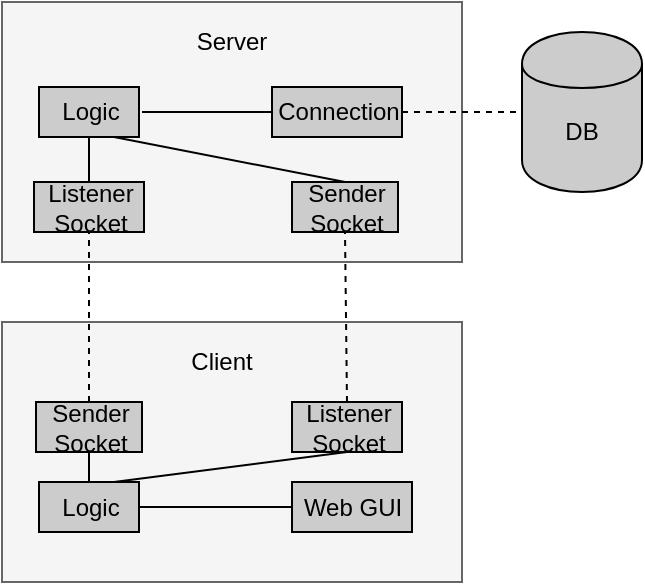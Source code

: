 <mxfile version="12.1.0" type="device" pages="1"><diagram id="nbPrBlXAhHx7ZOEaX-aQ" name="Page-1"><mxGraphModel dx="281" dy="161" grid="1" gridSize="10" guides="1" tooltips="1" connect="1" arrows="1" fold="1" page="1" pageScale="1" pageWidth="827" pageHeight="1169" math="0" shadow="0"><root><mxCell id="0"/><mxCell id="1" parent="0"/><mxCell id="XtGIxwQMlPHV1xRNQAs1-3" value="" style="rounded=0;whiteSpace=wrap;html=1;fillColor=#f5f5f5;strokeColor=#666666;fontColor=#333333;" vertex="1" parent="1"><mxGeometry x="30" y="40" width="230" height="130" as="geometry"/></mxCell><mxCell id="XtGIxwQMlPHV1xRNQAs1-4" value="Server" style="text;html=1;strokeColor=none;fillColor=none;align=center;verticalAlign=middle;whiteSpace=wrap;rounded=0;" vertex="1" parent="1"><mxGeometry x="125" y="50" width="40" height="20" as="geometry"/></mxCell><mxCell id="XtGIxwQMlPHV1xRNQAs1-15" value="" style="endArrow=none;dashed=1;html=1;exitX=1;exitY=0.5;exitDx=0;exitDy=0;" edge="1" parent="1" source="XtGIxwQMlPHV1xRNQAs1-28"><mxGeometry width="50" height="50" relative="1" as="geometry"><mxPoint x="235" y="95" as="sourcePoint"/><mxPoint x="290" y="95" as="targetPoint"/></mxGeometry></mxCell><mxCell id="XtGIxwQMlPHV1xRNQAs1-16" value="" style="shape=cylinder;whiteSpace=wrap;html=1;boundedLbl=1;backgroundOutline=1;fillColor=#CCCCCC;" vertex="1" parent="1"><mxGeometry x="290" y="55" width="60" height="80" as="geometry"/></mxCell><mxCell id="XtGIxwQMlPHV1xRNQAs1-17" value="DB" style="text;html=1;strokeColor=none;fillColor=none;align=center;verticalAlign=middle;whiteSpace=wrap;rounded=0;" vertex="1" parent="1"><mxGeometry x="300" y="95" width="40" height="20" as="geometry"/></mxCell><mxCell id="XtGIxwQMlPHV1xRNQAs1-18" value="" style="endArrow=none;html=1;exitX=1;exitY=0.5;exitDx=0;exitDy=0;" edge="1" parent="1"><mxGeometry width="50" height="50" relative="1" as="geometry"><mxPoint x="100" y="95" as="sourcePoint"/><mxPoint x="165" y="95" as="targetPoint"/></mxGeometry></mxCell><mxCell id="XtGIxwQMlPHV1xRNQAs1-19" value="" style="rounded=0;whiteSpace=wrap;html=1;fillColor=#f5f5f5;strokeColor=#666666;fontColor=#333333;" vertex="1" parent="1"><mxGeometry x="30" y="200" width="230" height="130" as="geometry"/></mxCell><mxCell id="XtGIxwQMlPHV1xRNQAs1-20" value="Client" style="text;html=1;strokeColor=none;fillColor=none;align=center;verticalAlign=middle;whiteSpace=wrap;rounded=0;" vertex="1" parent="1"><mxGeometry x="120" y="210" width="40" height="20" as="geometry"/></mxCell><mxCell id="XtGIxwQMlPHV1xRNQAs1-27" value="Logic" style="html=1;fillColor=#CCCCCC;" vertex="1" parent="1"><mxGeometry x="48.5" y="82.5" width="50" height="25" as="geometry"/></mxCell><mxCell id="XtGIxwQMlPHV1xRNQAs1-28" value="Connection" style="html=1;fillColor=#CCCCCC;" vertex="1" parent="1"><mxGeometry x="165" y="82.5" width="65" height="25" as="geometry"/></mxCell><mxCell id="XtGIxwQMlPHV1xRNQAs1-30" value="Logic" style="html=1;fillColor=#CCCCCC;" vertex="1" parent="1"><mxGeometry x="48.5" y="280" width="50" height="25" as="geometry"/></mxCell><mxCell id="XtGIxwQMlPHV1xRNQAs1-31" value="Web GUI" style="html=1;fillColor=#CCCCCC;" vertex="1" parent="1"><mxGeometry x="175" y="280" width="60" height="25" as="geometry"/></mxCell><mxCell id="XtGIxwQMlPHV1xRNQAs1-32" value="Listener&lt;br&gt;Socket" style="html=1;fillColor=#CCCCCC;" vertex="1" parent="1"><mxGeometry x="175" y="240" width="55" height="25" as="geometry"/></mxCell><mxCell id="XtGIxwQMlPHV1xRNQAs1-35" value="Sender&lt;br&gt;Socket" style="html=1;fillColor=#CCCCCC;" vertex="1" parent="1"><mxGeometry x="47" y="240" width="53" height="25" as="geometry"/></mxCell><mxCell id="XtGIxwQMlPHV1xRNQAs1-36" value="Listener&lt;br&gt;Socket" style="html=1;fillColor=#CCCCCC;" vertex="1" parent="1"><mxGeometry x="46" y="130" width="55" height="25" as="geometry"/></mxCell><mxCell id="XtGIxwQMlPHV1xRNQAs1-37" value="Sender&lt;br&gt;Socket" style="html=1;fillColor=#CCCCCC;" vertex="1" parent="1"><mxGeometry x="175" y="130" width="53" height="25" as="geometry"/></mxCell><mxCell id="XtGIxwQMlPHV1xRNQAs1-38" value="" style="endArrow=none;dashed=1;html=1;exitX=0.5;exitY=0;exitDx=0;exitDy=0;entryX=0.5;entryY=1;entryDx=0;entryDy=0;" edge="1" parent="1" source="XtGIxwQMlPHV1xRNQAs1-35" target="XtGIxwQMlPHV1xRNQAs1-36"><mxGeometry width="50" height="50" relative="1" as="geometry"><mxPoint x="25" y="205" as="sourcePoint"/><mxPoint x="75" y="155" as="targetPoint"/></mxGeometry></mxCell><mxCell id="XtGIxwQMlPHV1xRNQAs1-39" value="" style="endArrow=none;dashed=1;html=1;exitX=0.5;exitY=0;exitDx=0;exitDy=0;entryX=0.5;entryY=1;entryDx=0;entryDy=0;" edge="1" parent="1" source="XtGIxwQMlPHV1xRNQAs1-32" target="XtGIxwQMlPHV1xRNQAs1-37"><mxGeometry width="50" height="50" relative="1" as="geometry"><mxPoint x="196" y="240" as="sourcePoint"/><mxPoint x="197.5" y="155" as="targetPoint"/></mxGeometry></mxCell><mxCell id="XtGIxwQMlPHV1xRNQAs1-41" value="" style="endArrow=none;html=1;exitX=0.5;exitY=0;exitDx=0;exitDy=0;entryX=0.5;entryY=1;entryDx=0;entryDy=0;" edge="1" parent="1" source="XtGIxwQMlPHV1xRNQAs1-36" target="XtGIxwQMlPHV1xRNQAs1-27"><mxGeometry width="50" height="50" relative="1" as="geometry"><mxPoint x="25" y="157.5" as="sourcePoint"/><mxPoint x="75" y="107.5" as="targetPoint"/></mxGeometry></mxCell><mxCell id="XtGIxwQMlPHV1xRNQAs1-42" value="" style="endArrow=none;html=1;exitX=0.5;exitY=0;exitDx=0;exitDy=0;entryX=0.75;entryY=1;entryDx=0;entryDy=0;" edge="1" parent="1" source="XtGIxwQMlPHV1xRNQAs1-37" target="XtGIxwQMlPHV1xRNQAs1-27"><mxGeometry width="50" height="50" relative="1" as="geometry"><mxPoint x="120" y="132.5" as="sourcePoint"/><mxPoint x="120" y="110" as="targetPoint"/></mxGeometry></mxCell><mxCell id="XtGIxwQMlPHV1xRNQAs1-43" value="" style="endArrow=none;html=1;exitX=1;exitY=0.5;exitDx=0;exitDy=0;entryX=0;entryY=0.5;entryDx=0;entryDy=0;" edge="1" parent="1" source="XtGIxwQMlPHV1xRNQAs1-30" target="XtGIxwQMlPHV1xRNQAs1-31"><mxGeometry width="50" height="50" relative="1" as="geometry"><mxPoint x="125" y="340" as="sourcePoint"/><mxPoint x="175" y="290" as="targetPoint"/></mxGeometry></mxCell><mxCell id="XtGIxwQMlPHV1xRNQAs1-44" value="" style="endArrow=none;html=1;exitX=0.5;exitY=0;exitDx=0;exitDy=0;entryX=0.5;entryY=1;entryDx=0;entryDy=0;" edge="1" parent="1" source="XtGIxwQMlPHV1xRNQAs1-30" target="XtGIxwQMlPHV1xRNQAs1-35"><mxGeometry width="50" height="50" relative="1" as="geometry"><mxPoint x="101" y="292.5" as="sourcePoint"/><mxPoint x="101" y="270" as="targetPoint"/></mxGeometry></mxCell><mxCell id="XtGIxwQMlPHV1xRNQAs1-45" value="" style="endArrow=none;html=1;exitX=0.5;exitY=1;exitDx=0;exitDy=0;entryX=0.75;entryY=0;entryDx=0;entryDy=0;" edge="1" parent="1" source="XtGIxwQMlPHV1xRNQAs1-32" target="XtGIxwQMlPHV1xRNQAs1-30"><mxGeometry width="50" height="50" relative="1" as="geometry"><mxPoint x="195.5" y="223.43" as="sourcePoint"/><mxPoint x="80" y="200.93" as="targetPoint"/></mxGeometry></mxCell></root></mxGraphModel></diagram></mxfile>